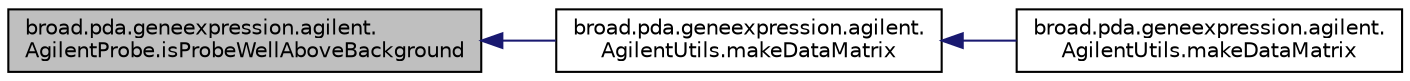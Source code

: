 digraph "broad.pda.geneexpression.agilent.AgilentProbe.isProbeWellAboveBackground"
{
  edge [fontname="Helvetica",fontsize="10",labelfontname="Helvetica",labelfontsize="10"];
  node [fontname="Helvetica",fontsize="10",shape=record];
  rankdir="LR";
  Node1 [label="broad.pda.geneexpression.agilent.\lAgilentProbe.isProbeWellAboveBackground",height=0.2,width=0.4,color="black", fillcolor="grey75", style="filled" fontcolor="black"];
  Node1 -> Node2 [dir="back",color="midnightblue",fontsize="10",style="solid",fontname="Helvetica"];
  Node2 [label="broad.pda.geneexpression.agilent.\lAgilentUtils.makeDataMatrix",height=0.2,width=0.4,color="black", fillcolor="white", style="filled",URL="$classbroad_1_1pda_1_1geneexpression_1_1agilent_1_1_agilent_utils.html#a750231ef289737258a8ce9d3e6daac54"];
  Node2 -> Node3 [dir="back",color="midnightblue",fontsize="10",style="solid",fontname="Helvetica"];
  Node3 [label="broad.pda.geneexpression.agilent.\lAgilentUtils.makeDataMatrix",height=0.2,width=0.4,color="black", fillcolor="white", style="filled",URL="$classbroad_1_1pda_1_1geneexpression_1_1agilent_1_1_agilent_utils.html#ab3c378a4a1579f691e2df6d6c0d84520"];
}
